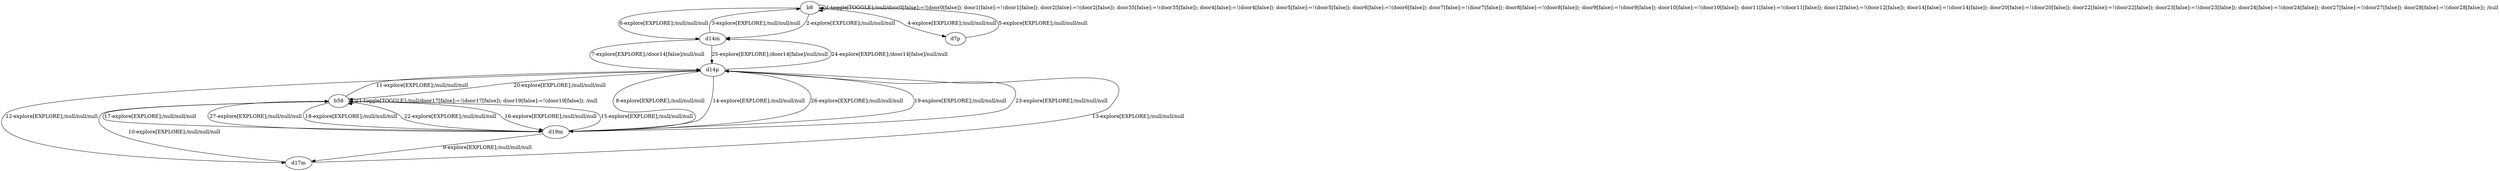 # Total number of goals covered by this test: 1
# d19m --> d17m

digraph g {
"b8" -> "b8" [label = "1-toggle[TOGGLE];/null/door0[false]:=!(door0[false]); door1[false]:=!(door1[false]); door2[false]:=!(door2[false]); door35[false]:=!(door35[false]); door4[false]:=!(door4[false]); door5[false]:=!(door5[false]); door6[false]:=!(door6[false]); door7[false]:=!(door7[false]); door8[false]:=!(door8[false]); door9[false]:=!(door9[false]); door10[false]:=!(door10[false]); door11[false]:=!(door11[false]); door12[false]:=!(door12[false]); door14[false]:=!(door14[false]); door20[false]:=!(door20[false]); door22[false]:=!(door22[false]); door23[false]:=!(door23[false]); door24[false]:=!(door24[false]); door27[false]:=!(door27[false]); door28[false]:=!(door28[false]); /null"];
"b8" -> "d14m" [label = "2-explore[EXPLORE];/null/null/null"];
"d14m" -> "b8" [label = "3-explore[EXPLORE];/null/null/null"];
"b8" -> "d7p" [label = "4-explore[EXPLORE];/null/null/null"];
"d7p" -> "b8" [label = "5-explore[EXPLORE];/null/null/null"];
"b8" -> "d14m" [label = "6-explore[EXPLORE];/null/null/null"];
"d14m" -> "d14p" [label = "7-explore[EXPLORE];/door14[false]/null/null"];
"d14p" -> "d19m" [label = "8-explore[EXPLORE];/null/null/null"];
"d19m" -> "d17m" [label = "9-explore[EXPLORE];/null/null/null"];
"d17m" -> "b58" [label = "10-explore[EXPLORE];/null/null/null"];
"b58" -> "d14p" [label = "11-explore[EXPLORE];/null/null/null"];
"d14p" -> "d17m" [label = "12-explore[EXPLORE];/null/null/null"];
"d17m" -> "d14p" [label = "13-explore[EXPLORE];/null/null/null"];
"d14p" -> "d19m" [label = "14-explore[EXPLORE];/null/null/null"];
"d19m" -> "b58" [label = "15-explore[EXPLORE];/null/null/null"];
"b58" -> "d19m" [label = "16-explore[EXPLORE];/null/null/null"];
"d19m" -> "b58" [label = "17-explore[EXPLORE];/null/null/null"];
"b58" -> "d19m" [label = "18-explore[EXPLORE];/null/null/null"];
"d19m" -> "d14p" [label = "19-explore[EXPLORE];/null/null/null"];
"d14p" -> "b58" [label = "20-explore[EXPLORE];/null/null/null"];
"b58" -> "b58" [label = "21-toggle[TOGGLE];/null/door17[false]:=!(door17[false]); door19[false]:=!(door19[false]); /null"];
"b58" -> "d19m" [label = "22-explore[EXPLORE];/null/null/null"];
"d19m" -> "d14p" [label = "23-explore[EXPLORE];/null/null/null"];
"d14p" -> "d14m" [label = "24-explore[EXPLORE];/door14[false]/null/null"];
"d14m" -> "d14p" [label = "25-explore[EXPLORE];/door14[false]/null/null"];
"d14p" -> "d19m" [label = "26-explore[EXPLORE];/null/null/null"];
"d19m" -> "b58" [label = "27-explore[EXPLORE];/null/null/null"];
}